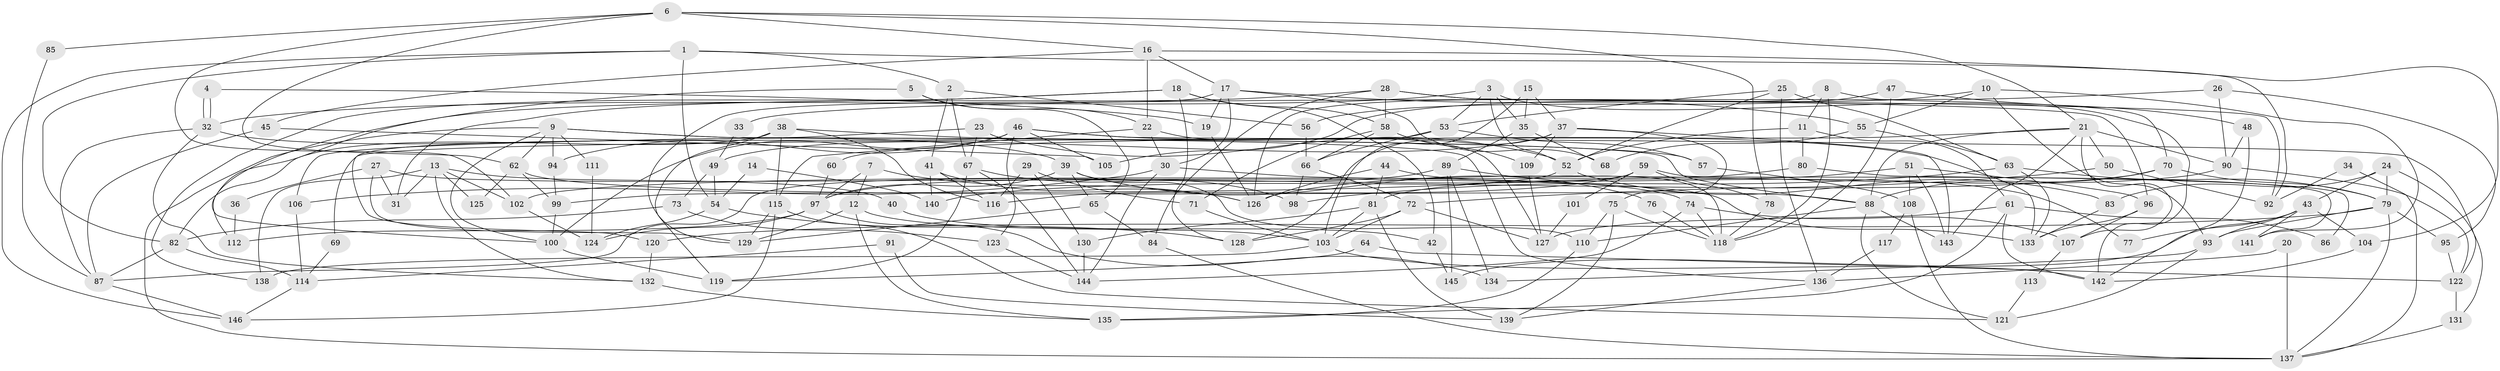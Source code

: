 // coarse degree distribution, {7: 0.09183673469387756, 6: 0.15306122448979592, 8: 0.12244897959183673, 3: 0.24489795918367346, 4: 0.14285714285714285, 2: 0.11224489795918367, 9: 0.030612244897959183, 10: 0.02040816326530612, 5: 0.08163265306122448}
// Generated by graph-tools (version 1.1) at 2025/52/02/27/25 19:52:07]
// undirected, 146 vertices, 292 edges
graph export_dot {
graph [start="1"]
  node [color=gray90,style=filled];
  1;
  2;
  3;
  4;
  5;
  6;
  7;
  8;
  9;
  10;
  11;
  12;
  13;
  14;
  15;
  16;
  17;
  18;
  19;
  20;
  21;
  22;
  23;
  24;
  25;
  26;
  27;
  28;
  29;
  30;
  31;
  32;
  33;
  34;
  35;
  36;
  37;
  38;
  39;
  40;
  41;
  42;
  43;
  44;
  45;
  46;
  47;
  48;
  49;
  50;
  51;
  52;
  53;
  54;
  55;
  56;
  57;
  58;
  59;
  60;
  61;
  62;
  63;
  64;
  65;
  66;
  67;
  68;
  69;
  70;
  71;
  72;
  73;
  74;
  75;
  76;
  77;
  78;
  79;
  80;
  81;
  82;
  83;
  84;
  85;
  86;
  87;
  88;
  89;
  90;
  91;
  92;
  93;
  94;
  95;
  96;
  97;
  98;
  99;
  100;
  101;
  102;
  103;
  104;
  105;
  106;
  107;
  108;
  109;
  110;
  111;
  112;
  113;
  114;
  115;
  116;
  117;
  118;
  119;
  120;
  121;
  122;
  123;
  124;
  125;
  126;
  127;
  128;
  129;
  130;
  131;
  132;
  133;
  134;
  135;
  136;
  137;
  138;
  139;
  140;
  141;
  142;
  143;
  144;
  145;
  146;
  1 -- 2;
  1 -- 54;
  1 -- 82;
  1 -- 92;
  1 -- 146;
  2 -- 41;
  2 -- 56;
  2 -- 67;
  3 -- 32;
  3 -- 142;
  3 -- 35;
  3 -- 52;
  3 -- 53;
  4 -- 32;
  4 -- 32;
  4 -- 19;
  5 -- 65;
  5 -- 22;
  5 -- 100;
  6 -- 62;
  6 -- 78;
  6 -- 16;
  6 -- 21;
  6 -- 85;
  6 -- 102;
  7 -- 97;
  7 -- 12;
  7 -- 126;
  8 -- 118;
  8 -- 11;
  8 -- 70;
  8 -- 126;
  9 -- 88;
  9 -- 100;
  9 -- 62;
  9 -- 94;
  9 -- 111;
  9 -- 136;
  9 -- 137;
  10 -- 55;
  10 -- 141;
  10 -- 93;
  10 -- 105;
  11 -- 52;
  11 -- 61;
  11 -- 80;
  12 -- 103;
  12 -- 135;
  12 -- 129;
  13 -- 102;
  13 -- 31;
  13 -- 40;
  13 -- 125;
  13 -- 132;
  13 -- 138;
  14 -- 54;
  14 -- 140;
  15 -- 103;
  15 -- 37;
  15 -- 35;
  16 -- 22;
  16 -- 17;
  16 -- 45;
  16 -- 104;
  17 -- 30;
  17 -- 19;
  17 -- 55;
  17 -- 68;
  17 -- 129;
  18 -- 138;
  18 -- 58;
  18 -- 42;
  18 -- 112;
  18 -- 128;
  19 -- 126;
  20 -- 136;
  20 -- 137;
  21 -- 143;
  21 -- 50;
  21 -- 60;
  21 -- 88;
  21 -- 90;
  21 -- 107;
  22 -- 115;
  22 -- 30;
  22 -- 127;
  23 -- 67;
  23 -- 52;
  23 -- 106;
  24 -- 131;
  24 -- 79;
  24 -- 43;
  24 -- 83;
  25 -- 63;
  25 -- 52;
  25 -- 53;
  25 -- 136;
  26 -- 95;
  26 -- 90;
  26 -- 33;
  27 -- 129;
  27 -- 133;
  27 -- 31;
  27 -- 36;
  28 -- 84;
  28 -- 96;
  28 -- 31;
  28 -- 58;
  28 -- 92;
  29 -- 71;
  29 -- 130;
  29 -- 116;
  30 -- 106;
  30 -- 74;
  30 -- 144;
  32 -- 132;
  32 -- 39;
  32 -- 87;
  33 -- 49;
  34 -- 92;
  34 -- 137;
  35 -- 68;
  35 -- 89;
  36 -- 112;
  37 -- 143;
  37 -- 128;
  37 -- 49;
  37 -- 75;
  37 -- 109;
  38 -- 82;
  38 -- 115;
  38 -- 57;
  38 -- 116;
  38 -- 119;
  39 -- 110;
  39 -- 65;
  39 -- 76;
  39 -- 97;
  40 -- 42;
  41 -- 116;
  41 -- 126;
  41 -- 140;
  42 -- 145;
  43 -- 93;
  43 -- 77;
  43 -- 104;
  43 -- 141;
  43 -- 145;
  44 -- 126;
  44 -- 81;
  44 -- 77;
  45 -- 105;
  45 -- 87;
  46 -- 94;
  46 -- 100;
  46 -- 105;
  46 -- 120;
  46 -- 122;
  46 -- 123;
  46 -- 133;
  47 -- 118;
  47 -- 48;
  47 -- 56;
  48 -- 142;
  48 -- 90;
  49 -- 73;
  49 -- 54;
  50 -- 92;
  50 -- 72;
  51 -- 96;
  51 -- 108;
  51 -- 81;
  51 -- 143;
  52 -- 99;
  52 -- 83;
  53 -- 57;
  53 -- 66;
  53 -- 69;
  54 -- 128;
  54 -- 124;
  55 -- 68;
  55 -- 63;
  56 -- 66;
  57 -- 108;
  58 -- 66;
  58 -- 71;
  58 -- 109;
  59 -- 116;
  59 -- 87;
  59 -- 78;
  59 -- 101;
  59 -- 141;
  60 -- 97;
  61 -- 127;
  61 -- 135;
  61 -- 86;
  61 -- 142;
  62 -- 88;
  62 -- 99;
  62 -- 125;
  63 -- 133;
  63 -- 79;
  63 -- 98;
  64 -- 122;
  64 -- 119;
  65 -- 129;
  65 -- 84;
  66 -- 72;
  66 -- 98;
  67 -- 98;
  67 -- 119;
  67 -- 144;
  69 -- 114;
  70 -- 79;
  70 -- 88;
  70 -- 140;
  71 -- 103;
  72 -- 127;
  72 -- 103;
  72 -- 128;
  73 -- 82;
  73 -- 123;
  74 -- 118;
  74 -- 144;
  74 -- 107;
  75 -- 139;
  75 -- 110;
  75 -- 118;
  76 -- 118;
  78 -- 118;
  79 -- 93;
  79 -- 95;
  79 -- 120;
  79 -- 137;
  80 -- 102;
  80 -- 86;
  81 -- 103;
  81 -- 130;
  81 -- 139;
  82 -- 87;
  82 -- 114;
  83 -- 133;
  84 -- 137;
  85 -- 87;
  87 -- 146;
  88 -- 110;
  88 -- 121;
  88 -- 143;
  89 -- 97;
  89 -- 118;
  89 -- 134;
  89 -- 145;
  90 -- 126;
  90 -- 122;
  91 -- 139;
  91 -- 114;
  93 -- 121;
  93 -- 134;
  94 -- 99;
  95 -- 122;
  96 -- 133;
  96 -- 107;
  97 -- 134;
  97 -- 112;
  97 -- 124;
  99 -- 100;
  100 -- 119;
  101 -- 127;
  102 -- 124;
  103 -- 142;
  103 -- 138;
  104 -- 142;
  106 -- 114;
  107 -- 113;
  108 -- 137;
  108 -- 117;
  109 -- 127;
  110 -- 135;
  111 -- 124;
  113 -- 121;
  114 -- 146;
  115 -- 129;
  115 -- 146;
  115 -- 121;
  117 -- 136;
  120 -- 132;
  122 -- 131;
  123 -- 144;
  130 -- 144;
  131 -- 137;
  132 -- 135;
  136 -- 139;
}
